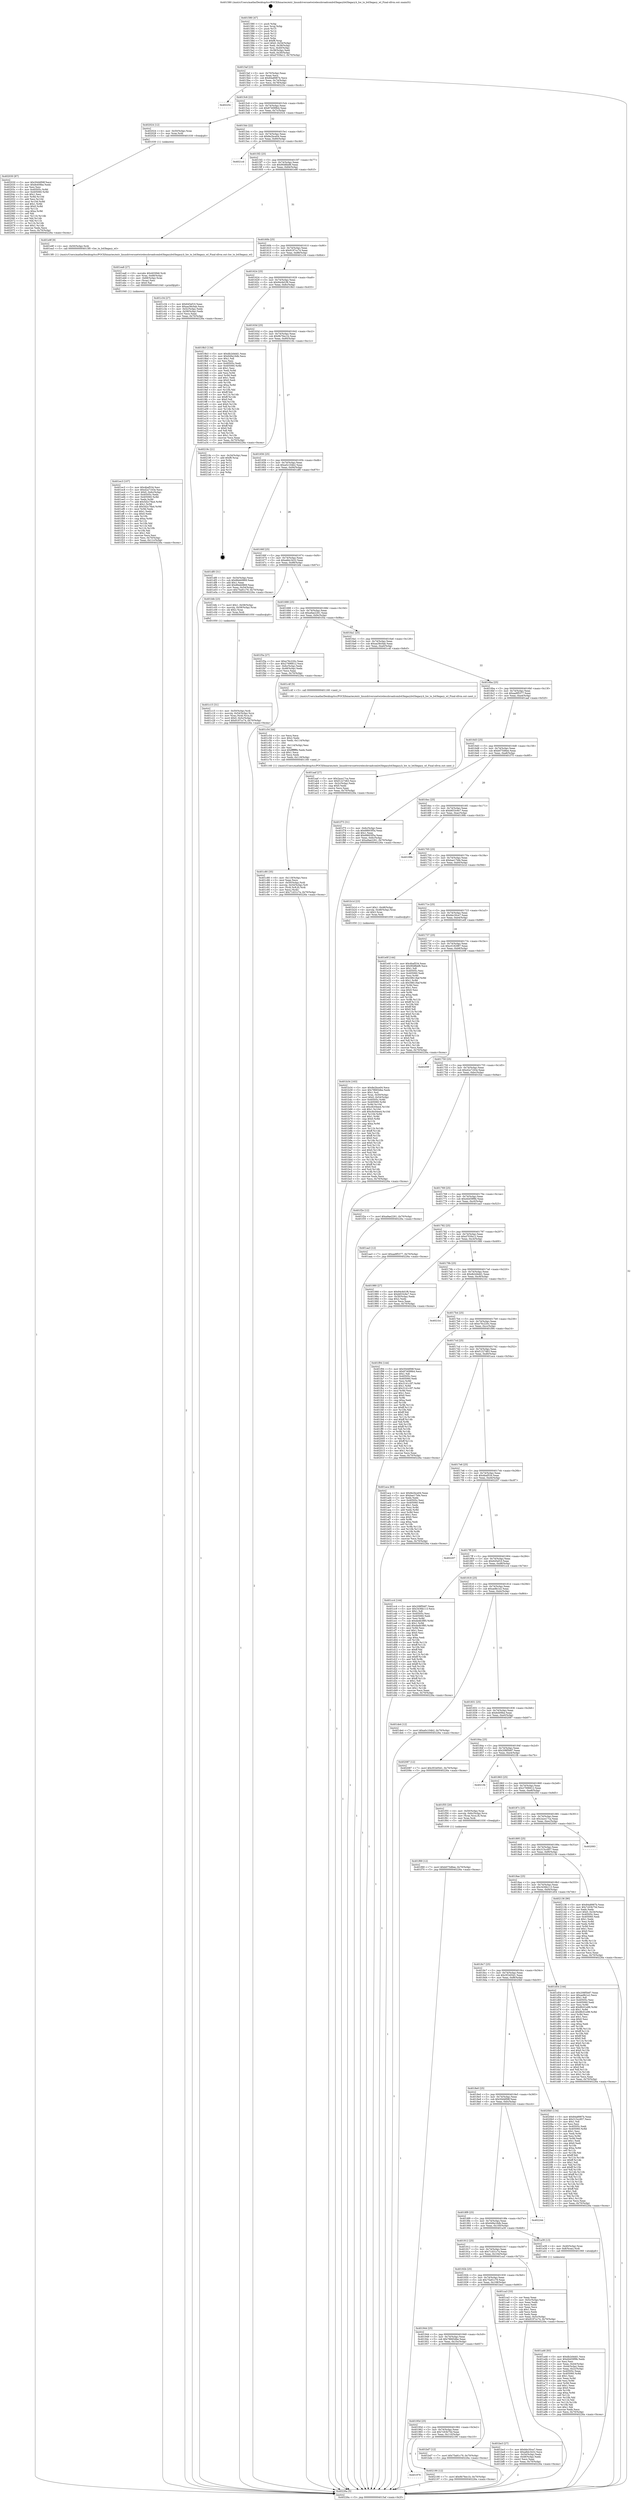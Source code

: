 digraph "0x401580" {
  label = "0x401580 (/mnt/c/Users/mathe/Desktop/tcc/POCII/binaries/extr_linuxdriversnetwirelessbroadcomb43legacyb43legacy.h_hw_to_b43legacy_wl_Final-ollvm.out::main(0))"
  labelloc = "t"
  node[shape=record]

  Entry [label="",width=0.3,height=0.3,shape=circle,fillcolor=black,style=filled]
  "0x4015af" [label="{
     0x4015af [23]\l
     | [instrs]\l
     &nbsp;&nbsp;0x4015af \<+3\>: mov -0x70(%rbp),%eax\l
     &nbsp;&nbsp;0x4015b2 \<+2\>: mov %eax,%ecx\l
     &nbsp;&nbsp;0x4015b4 \<+6\>: sub $0x84a8987b,%ecx\l
     &nbsp;&nbsp;0x4015ba \<+3\>: mov %eax,-0x74(%rbp)\l
     &nbsp;&nbsp;0x4015bd \<+3\>: mov %ecx,-0x78(%rbp)\l
     &nbsp;&nbsp;0x4015c0 \<+6\>: je 000000000040225c \<main+0xcdc\>\l
  }"]
  "0x40225c" [label="{
     0x40225c\l
  }", style=dashed]
  "0x4015c6" [label="{
     0x4015c6 [22]\l
     | [instrs]\l
     &nbsp;&nbsp;0x4015c6 \<+5\>: jmp 00000000004015cb \<main+0x4b\>\l
     &nbsp;&nbsp;0x4015cb \<+3\>: mov -0x74(%rbp),%eax\l
     &nbsp;&nbsp;0x4015ce \<+5\>: sub $0x874099b4,%eax\l
     &nbsp;&nbsp;0x4015d3 \<+3\>: mov %eax,-0x7c(%rbp)\l
     &nbsp;&nbsp;0x4015d6 \<+6\>: je 0000000000402024 \<main+0xaa4\>\l
  }"]
  Exit [label="",width=0.3,height=0.3,shape=circle,fillcolor=black,style=filled,peripheries=2]
  "0x402024" [label="{
     0x402024 [12]\l
     | [instrs]\l
     &nbsp;&nbsp;0x402024 \<+4\>: mov -0x50(%rbp),%rax\l
     &nbsp;&nbsp;0x402028 \<+3\>: mov %rax,%rdi\l
     &nbsp;&nbsp;0x40202b \<+5\>: call 0000000000401030 \<free@plt\>\l
     | [calls]\l
     &nbsp;&nbsp;0x401030 \{1\} (unknown)\l
  }"]
  "0x4015dc" [label="{
     0x4015dc [22]\l
     | [instrs]\l
     &nbsp;&nbsp;0x4015dc \<+5\>: jmp 00000000004015e1 \<main+0x61\>\l
     &nbsp;&nbsp;0x4015e1 \<+3\>: mov -0x74(%rbp),%eax\l
     &nbsp;&nbsp;0x4015e4 \<+5\>: sub $0x8e2bce04,%eax\l
     &nbsp;&nbsp;0x4015e9 \<+3\>: mov %eax,-0x80(%rbp)\l
     &nbsp;&nbsp;0x4015ec \<+6\>: je 00000000004021cd \<main+0xc4d\>\l
  }"]
  "0x401976" [label="{
     0x401976\l
  }", style=dashed]
  "0x4021cd" [label="{
     0x4021cd\l
  }", style=dashed]
  "0x4015f2" [label="{
     0x4015f2 [25]\l
     | [instrs]\l
     &nbsp;&nbsp;0x4015f2 \<+5\>: jmp 00000000004015f7 \<main+0x77\>\l
     &nbsp;&nbsp;0x4015f7 \<+3\>: mov -0x74(%rbp),%eax\l
     &nbsp;&nbsp;0x4015fa \<+5\>: sub $0x90dfbbf6,%eax\l
     &nbsp;&nbsp;0x4015ff \<+6\>: mov %eax,-0x84(%rbp)\l
     &nbsp;&nbsp;0x401605 \<+6\>: je 0000000000401e9f \<main+0x91f\>\l
  }"]
  "0x402190" [label="{
     0x402190 [12]\l
     | [instrs]\l
     &nbsp;&nbsp;0x402190 \<+7\>: movl $0x9b76ec1b,-0x70(%rbp)\l
     &nbsp;&nbsp;0x402197 \<+5\>: jmp 000000000040226a \<main+0xcea\>\l
  }"]
  "0x401e9f" [label="{
     0x401e9f [9]\l
     | [instrs]\l
     &nbsp;&nbsp;0x401e9f \<+4\>: mov -0x50(%rbp),%rdi\l
     &nbsp;&nbsp;0x401ea3 \<+5\>: call 00000000004013f0 \<hw_to_b43legacy_wl\>\l
     | [calls]\l
     &nbsp;&nbsp;0x4013f0 \{1\} (/mnt/c/Users/mathe/Desktop/tcc/POCII/binaries/extr_linuxdriversnetwirelessbroadcomb43legacyb43legacy.h_hw_to_b43legacy_wl_Final-ollvm.out::hw_to_b43legacy_wl)\l
  }"]
  "0x40160b" [label="{
     0x40160b [25]\l
     | [instrs]\l
     &nbsp;&nbsp;0x40160b \<+5\>: jmp 0000000000401610 \<main+0x90\>\l
     &nbsp;&nbsp;0x401610 \<+3\>: mov -0x74(%rbp),%eax\l
     &nbsp;&nbsp;0x401613 \<+5\>: sub $0x9197cc74,%eax\l
     &nbsp;&nbsp;0x401618 \<+6\>: mov %eax,-0x88(%rbp)\l
     &nbsp;&nbsp;0x40161e \<+6\>: je 0000000000401c34 \<main+0x6b4\>\l
  }"]
  "0x402030" [label="{
     0x402030 [87]\l
     | [instrs]\l
     &nbsp;&nbsp;0x402030 \<+5\>: mov $0x50d4f08f,%ecx\l
     &nbsp;&nbsp;0x402035 \<+5\>: mov $0xfe409be,%edx\l
     &nbsp;&nbsp;0x40203a \<+2\>: xor %esi,%esi\l
     &nbsp;&nbsp;0x40203c \<+8\>: mov 0x40505c,%r8d\l
     &nbsp;&nbsp;0x402044 \<+8\>: mov 0x405060,%r9d\l
     &nbsp;&nbsp;0x40204c \<+3\>: sub $0x1,%esi\l
     &nbsp;&nbsp;0x40204f \<+3\>: mov %r8d,%r10d\l
     &nbsp;&nbsp;0x402052 \<+3\>: add %esi,%r10d\l
     &nbsp;&nbsp;0x402055 \<+4\>: imul %r10d,%r8d\l
     &nbsp;&nbsp;0x402059 \<+4\>: and $0x1,%r8d\l
     &nbsp;&nbsp;0x40205d \<+4\>: cmp $0x0,%r8d\l
     &nbsp;&nbsp;0x402061 \<+4\>: sete %r11b\l
     &nbsp;&nbsp;0x402065 \<+4\>: cmp $0xa,%r9d\l
     &nbsp;&nbsp;0x402069 \<+3\>: setl %bl\l
     &nbsp;&nbsp;0x40206c \<+3\>: mov %r11b,%r14b\l
     &nbsp;&nbsp;0x40206f \<+3\>: and %bl,%r14b\l
     &nbsp;&nbsp;0x402072 \<+3\>: xor %bl,%r11b\l
     &nbsp;&nbsp;0x402075 \<+3\>: or %r11b,%r14b\l
     &nbsp;&nbsp;0x402078 \<+4\>: test $0x1,%r14b\l
     &nbsp;&nbsp;0x40207c \<+3\>: cmovne %edx,%ecx\l
     &nbsp;&nbsp;0x40207f \<+3\>: mov %ecx,-0x70(%rbp)\l
     &nbsp;&nbsp;0x402082 \<+5\>: jmp 000000000040226a \<main+0xcea\>\l
  }"]
  "0x401c34" [label="{
     0x401c34 [27]\l
     | [instrs]\l
     &nbsp;&nbsp;0x401c34 \<+5\>: mov $0x645ef10,%eax\l
     &nbsp;&nbsp;0x401c39 \<+5\>: mov $0xaa38c0ab,%ecx\l
     &nbsp;&nbsp;0x401c3e \<+3\>: mov -0x5c(%rbp),%edx\l
     &nbsp;&nbsp;0x401c41 \<+3\>: cmp -0x58(%rbp),%edx\l
     &nbsp;&nbsp;0x401c44 \<+3\>: cmovl %ecx,%eax\l
     &nbsp;&nbsp;0x401c47 \<+3\>: mov %eax,-0x70(%rbp)\l
     &nbsp;&nbsp;0x401c4a \<+5\>: jmp 000000000040226a \<main+0xcea\>\l
  }"]
  "0x401624" [label="{
     0x401624 [25]\l
     | [instrs]\l
     &nbsp;&nbsp;0x401624 \<+5\>: jmp 0000000000401629 \<main+0xa9\>\l
     &nbsp;&nbsp;0x401629 \<+3\>: mov -0x74(%rbp),%eax\l
     &nbsp;&nbsp;0x40162c \<+5\>: sub $0x94c6d1f6,%eax\l
     &nbsp;&nbsp;0x401631 \<+6\>: mov %eax,-0x8c(%rbp)\l
     &nbsp;&nbsp;0x401637 \<+6\>: je 00000000004019b3 \<main+0x433\>\l
  }"]
  "0x401f69" [label="{
     0x401f69 [12]\l
     | [instrs]\l
     &nbsp;&nbsp;0x401f69 \<+7\>: movl $0xb075d6ee,-0x70(%rbp)\l
     &nbsp;&nbsp;0x401f70 \<+5\>: jmp 000000000040226a \<main+0xcea\>\l
  }"]
  "0x4019b3" [label="{
     0x4019b3 [134]\l
     | [instrs]\l
     &nbsp;&nbsp;0x4019b3 \<+5\>: mov $0xdb2d4dd1,%eax\l
     &nbsp;&nbsp;0x4019b8 \<+5\>: mov $0x649a16db,%ecx\l
     &nbsp;&nbsp;0x4019bd \<+2\>: mov $0x1,%dl\l
     &nbsp;&nbsp;0x4019bf \<+2\>: xor %esi,%esi\l
     &nbsp;&nbsp;0x4019c1 \<+7\>: mov 0x40505c,%edi\l
     &nbsp;&nbsp;0x4019c8 \<+8\>: mov 0x405060,%r8d\l
     &nbsp;&nbsp;0x4019d0 \<+3\>: sub $0x1,%esi\l
     &nbsp;&nbsp;0x4019d3 \<+3\>: mov %edi,%r9d\l
     &nbsp;&nbsp;0x4019d6 \<+3\>: add %esi,%r9d\l
     &nbsp;&nbsp;0x4019d9 \<+4\>: imul %r9d,%edi\l
     &nbsp;&nbsp;0x4019dd \<+3\>: and $0x1,%edi\l
     &nbsp;&nbsp;0x4019e0 \<+3\>: cmp $0x0,%edi\l
     &nbsp;&nbsp;0x4019e3 \<+4\>: sete %r10b\l
     &nbsp;&nbsp;0x4019e7 \<+4\>: cmp $0xa,%r8d\l
     &nbsp;&nbsp;0x4019eb \<+4\>: setl %r11b\l
     &nbsp;&nbsp;0x4019ef \<+3\>: mov %r10b,%bl\l
     &nbsp;&nbsp;0x4019f2 \<+3\>: xor $0xff,%bl\l
     &nbsp;&nbsp;0x4019f5 \<+3\>: mov %r11b,%r14b\l
     &nbsp;&nbsp;0x4019f8 \<+4\>: xor $0xff,%r14b\l
     &nbsp;&nbsp;0x4019fc \<+3\>: xor $0x0,%dl\l
     &nbsp;&nbsp;0x4019ff \<+3\>: mov %bl,%r15b\l
     &nbsp;&nbsp;0x401a02 \<+4\>: and $0x0,%r15b\l
     &nbsp;&nbsp;0x401a06 \<+3\>: and %dl,%r10b\l
     &nbsp;&nbsp;0x401a09 \<+3\>: mov %r14b,%r12b\l
     &nbsp;&nbsp;0x401a0c \<+4\>: and $0x0,%r12b\l
     &nbsp;&nbsp;0x401a10 \<+3\>: and %dl,%r11b\l
     &nbsp;&nbsp;0x401a13 \<+3\>: or %r10b,%r15b\l
     &nbsp;&nbsp;0x401a16 \<+3\>: or %r11b,%r12b\l
     &nbsp;&nbsp;0x401a19 \<+3\>: xor %r12b,%r15b\l
     &nbsp;&nbsp;0x401a1c \<+3\>: or %r14b,%bl\l
     &nbsp;&nbsp;0x401a1f \<+3\>: xor $0xff,%bl\l
     &nbsp;&nbsp;0x401a22 \<+3\>: or $0x0,%dl\l
     &nbsp;&nbsp;0x401a25 \<+2\>: and %dl,%bl\l
     &nbsp;&nbsp;0x401a27 \<+3\>: or %bl,%r15b\l
     &nbsp;&nbsp;0x401a2a \<+4\>: test $0x1,%r15b\l
     &nbsp;&nbsp;0x401a2e \<+3\>: cmovne %ecx,%eax\l
     &nbsp;&nbsp;0x401a31 \<+3\>: mov %eax,-0x70(%rbp)\l
     &nbsp;&nbsp;0x401a34 \<+5\>: jmp 000000000040226a \<main+0xcea\>\l
  }"]
  "0x40163d" [label="{
     0x40163d [25]\l
     | [instrs]\l
     &nbsp;&nbsp;0x40163d \<+5\>: jmp 0000000000401642 \<main+0xc2\>\l
     &nbsp;&nbsp;0x401642 \<+3\>: mov -0x74(%rbp),%eax\l
     &nbsp;&nbsp;0x401645 \<+5\>: sub $0x9b76ec1b,%eax\l
     &nbsp;&nbsp;0x40164a \<+6\>: mov %eax,-0x90(%rbp)\l
     &nbsp;&nbsp;0x401650 \<+6\>: je 000000000040219c \<main+0xc1c\>\l
  }"]
  "0x401ec3" [label="{
     0x401ec3 [107]\l
     | [instrs]\l
     &nbsp;&nbsp;0x401ec3 \<+5\>: mov $0x4baf534,%esi\l
     &nbsp;&nbsp;0x401ec8 \<+5\>: mov $0xd2a7163e,%ecx\l
     &nbsp;&nbsp;0x401ecd \<+7\>: movl $0x0,-0x6c(%rbp)\l
     &nbsp;&nbsp;0x401ed4 \<+7\>: mov 0x40505c,%edx\l
     &nbsp;&nbsp;0x401edb \<+8\>: mov 0x405060,%r8d\l
     &nbsp;&nbsp;0x401ee3 \<+3\>: mov %edx,%r9d\l
     &nbsp;&nbsp;0x401ee6 \<+7\>: add $0x5d2c78a4,%r9d\l
     &nbsp;&nbsp;0x401eed \<+4\>: sub $0x1,%r9d\l
     &nbsp;&nbsp;0x401ef1 \<+7\>: sub $0x5d2c78a4,%r9d\l
     &nbsp;&nbsp;0x401ef8 \<+4\>: imul %r9d,%edx\l
     &nbsp;&nbsp;0x401efc \<+3\>: and $0x1,%edx\l
     &nbsp;&nbsp;0x401eff \<+3\>: cmp $0x0,%edx\l
     &nbsp;&nbsp;0x401f02 \<+4\>: sete %r10b\l
     &nbsp;&nbsp;0x401f06 \<+4\>: cmp $0xa,%r8d\l
     &nbsp;&nbsp;0x401f0a \<+4\>: setl %r11b\l
     &nbsp;&nbsp;0x401f0e \<+3\>: mov %r10b,%bl\l
     &nbsp;&nbsp;0x401f11 \<+3\>: and %r11b,%bl\l
     &nbsp;&nbsp;0x401f14 \<+3\>: xor %r11b,%r10b\l
     &nbsp;&nbsp;0x401f17 \<+3\>: or %r10b,%bl\l
     &nbsp;&nbsp;0x401f1a \<+3\>: test $0x1,%bl\l
     &nbsp;&nbsp;0x401f1d \<+3\>: cmovne %ecx,%esi\l
     &nbsp;&nbsp;0x401f20 \<+3\>: mov %esi,-0x70(%rbp)\l
     &nbsp;&nbsp;0x401f23 \<+6\>: mov %eax,-0x11c(%rbp)\l
     &nbsp;&nbsp;0x401f29 \<+5\>: jmp 000000000040226a \<main+0xcea\>\l
  }"]
  "0x40219c" [label="{
     0x40219c [21]\l
     | [instrs]\l
     &nbsp;&nbsp;0x40219c \<+3\>: mov -0x34(%rbp),%eax\l
     &nbsp;&nbsp;0x40219f \<+7\>: add $0xf8,%rsp\l
     &nbsp;&nbsp;0x4021a6 \<+1\>: pop %rbx\l
     &nbsp;&nbsp;0x4021a7 \<+2\>: pop %r12\l
     &nbsp;&nbsp;0x4021a9 \<+2\>: pop %r13\l
     &nbsp;&nbsp;0x4021ab \<+2\>: pop %r14\l
     &nbsp;&nbsp;0x4021ad \<+2\>: pop %r15\l
     &nbsp;&nbsp;0x4021af \<+1\>: pop %rbp\l
     &nbsp;&nbsp;0x4021b0 \<+1\>: ret\l
  }"]
  "0x401656" [label="{
     0x401656 [25]\l
     | [instrs]\l
     &nbsp;&nbsp;0x401656 \<+5\>: jmp 000000000040165b \<main+0xdb\>\l
     &nbsp;&nbsp;0x40165b \<+3\>: mov -0x74(%rbp),%eax\l
     &nbsp;&nbsp;0x40165e \<+5\>: sub $0xa0c104b2,%eax\l
     &nbsp;&nbsp;0x401663 \<+6\>: mov %eax,-0x94(%rbp)\l
     &nbsp;&nbsp;0x401669 \<+6\>: je 0000000000401df0 \<main+0x870\>\l
  }"]
  "0x401ea8" [label="{
     0x401ea8 [27]\l
     | [instrs]\l
     &nbsp;&nbsp;0x401ea8 \<+10\>: movabs $0x4030b6,%rdi\l
     &nbsp;&nbsp;0x401eb2 \<+4\>: mov %rax,-0x68(%rbp)\l
     &nbsp;&nbsp;0x401eb6 \<+4\>: mov -0x68(%rbp),%rax\l
     &nbsp;&nbsp;0x401eba \<+2\>: mov (%rax),%esi\l
     &nbsp;&nbsp;0x401ebc \<+2\>: mov $0x0,%al\l
     &nbsp;&nbsp;0x401ebe \<+5\>: call 0000000000401040 \<printf@plt\>\l
     | [calls]\l
     &nbsp;&nbsp;0x401040 \{1\} (unknown)\l
  }"]
  "0x401df0" [label="{
     0x401df0 [31]\l
     | [instrs]\l
     &nbsp;&nbsp;0x401df0 \<+3\>: mov -0x54(%rbp),%eax\l
     &nbsp;&nbsp;0x401df3 \<+5\>: sub $0x86eb0869,%eax\l
     &nbsp;&nbsp;0x401df8 \<+3\>: add $0x1,%eax\l
     &nbsp;&nbsp;0x401dfb \<+5\>: add $0x86eb0869,%eax\l
     &nbsp;&nbsp;0x401e00 \<+3\>: mov %eax,-0x54(%rbp)\l
     &nbsp;&nbsp;0x401e03 \<+7\>: movl $0x75a91c79,-0x70(%rbp)\l
     &nbsp;&nbsp;0x401e0a \<+5\>: jmp 000000000040226a \<main+0xcea\>\l
  }"]
  "0x40166f" [label="{
     0x40166f [25]\l
     | [instrs]\l
     &nbsp;&nbsp;0x40166f \<+5\>: jmp 0000000000401674 \<main+0xf4\>\l
     &nbsp;&nbsp;0x401674 \<+3\>: mov -0x74(%rbp),%eax\l
     &nbsp;&nbsp;0x401677 \<+5\>: sub $0xa8dc3432,%eax\l
     &nbsp;&nbsp;0x40167c \<+6\>: mov %eax,-0x98(%rbp)\l
     &nbsp;&nbsp;0x401682 \<+6\>: je 0000000000401bfe \<main+0x67e\>\l
  }"]
  "0x401c80" [label="{
     0x401c80 [35]\l
     | [instrs]\l
     &nbsp;&nbsp;0x401c80 \<+6\>: mov -0x118(%rbp),%ecx\l
     &nbsp;&nbsp;0x401c86 \<+3\>: imul %eax,%ecx\l
     &nbsp;&nbsp;0x401c89 \<+4\>: mov -0x50(%rbp),%rdi\l
     &nbsp;&nbsp;0x401c8d \<+4\>: movslq -0x54(%rbp),%r8\l
     &nbsp;&nbsp;0x401c91 \<+4\>: mov (%rdi,%r8,8),%rdi\l
     &nbsp;&nbsp;0x401c95 \<+2\>: mov %ecx,(%rdi)\l
     &nbsp;&nbsp;0x401c97 \<+7\>: movl $0x71d31c7a,-0x70(%rbp)\l
     &nbsp;&nbsp;0x401c9e \<+5\>: jmp 000000000040226a \<main+0xcea\>\l
  }"]
  "0x401bfe" [label="{
     0x401bfe [23]\l
     | [instrs]\l
     &nbsp;&nbsp;0x401bfe \<+7\>: movl $0x1,-0x58(%rbp)\l
     &nbsp;&nbsp;0x401c05 \<+4\>: movslq -0x58(%rbp),%rax\l
     &nbsp;&nbsp;0x401c09 \<+4\>: shl $0x2,%rax\l
     &nbsp;&nbsp;0x401c0d \<+3\>: mov %rax,%rdi\l
     &nbsp;&nbsp;0x401c10 \<+5\>: call 0000000000401050 \<malloc@plt\>\l
     | [calls]\l
     &nbsp;&nbsp;0x401050 \{1\} (unknown)\l
  }"]
  "0x401688" [label="{
     0x401688 [25]\l
     | [instrs]\l
     &nbsp;&nbsp;0x401688 \<+5\>: jmp 000000000040168d \<main+0x10d\>\l
     &nbsp;&nbsp;0x40168d \<+3\>: mov -0x74(%rbp),%eax\l
     &nbsp;&nbsp;0x401690 \<+5\>: sub $0xa9ae2261,%eax\l
     &nbsp;&nbsp;0x401695 \<+6\>: mov %eax,-0x9c(%rbp)\l
     &nbsp;&nbsp;0x40169b \<+6\>: je 0000000000401f3a \<main+0x9ba\>\l
  }"]
  "0x401c54" [label="{
     0x401c54 [44]\l
     | [instrs]\l
     &nbsp;&nbsp;0x401c54 \<+2\>: xor %ecx,%ecx\l
     &nbsp;&nbsp;0x401c56 \<+5\>: mov $0x2,%edx\l
     &nbsp;&nbsp;0x401c5b \<+6\>: mov %edx,-0x114(%rbp)\l
     &nbsp;&nbsp;0x401c61 \<+1\>: cltd\l
     &nbsp;&nbsp;0x401c62 \<+6\>: mov -0x114(%rbp),%esi\l
     &nbsp;&nbsp;0x401c68 \<+2\>: idiv %esi\l
     &nbsp;&nbsp;0x401c6a \<+6\>: imul $0xfffffffe,%edx,%edx\l
     &nbsp;&nbsp;0x401c70 \<+3\>: sub $0x1,%ecx\l
     &nbsp;&nbsp;0x401c73 \<+2\>: sub %ecx,%edx\l
     &nbsp;&nbsp;0x401c75 \<+6\>: mov %edx,-0x118(%rbp)\l
     &nbsp;&nbsp;0x401c7b \<+5\>: call 0000000000401160 \<next_i\>\l
     | [calls]\l
     &nbsp;&nbsp;0x401160 \{1\} (/mnt/c/Users/mathe/Desktop/tcc/POCII/binaries/extr_linuxdriversnetwirelessbroadcomb43legacyb43legacy.h_hw_to_b43legacy_wl_Final-ollvm.out::next_i)\l
  }"]
  "0x401f3a" [label="{
     0x401f3a [27]\l
     | [instrs]\l
     &nbsp;&nbsp;0x401f3a \<+5\>: mov $0xe76c220c,%eax\l
     &nbsp;&nbsp;0x401f3f \<+5\>: mov $0x27696612,%ecx\l
     &nbsp;&nbsp;0x401f44 \<+3\>: mov -0x6c(%rbp),%edx\l
     &nbsp;&nbsp;0x401f47 \<+3\>: cmp -0x48(%rbp),%edx\l
     &nbsp;&nbsp;0x401f4a \<+3\>: cmovl %ecx,%eax\l
     &nbsp;&nbsp;0x401f4d \<+3\>: mov %eax,-0x70(%rbp)\l
     &nbsp;&nbsp;0x401f50 \<+5\>: jmp 000000000040226a \<main+0xcea\>\l
  }"]
  "0x4016a1" [label="{
     0x4016a1 [25]\l
     | [instrs]\l
     &nbsp;&nbsp;0x4016a1 \<+5\>: jmp 00000000004016a6 \<main+0x126\>\l
     &nbsp;&nbsp;0x4016a6 \<+3\>: mov -0x74(%rbp),%eax\l
     &nbsp;&nbsp;0x4016a9 \<+5\>: sub $0xaa38c0ab,%eax\l
     &nbsp;&nbsp;0x4016ae \<+6\>: mov %eax,-0xa0(%rbp)\l
     &nbsp;&nbsp;0x4016b4 \<+6\>: je 0000000000401c4f \<main+0x6cf\>\l
  }"]
  "0x401c15" [label="{
     0x401c15 [31]\l
     | [instrs]\l
     &nbsp;&nbsp;0x401c15 \<+4\>: mov -0x50(%rbp),%rdi\l
     &nbsp;&nbsp;0x401c19 \<+4\>: movslq -0x54(%rbp),%rcx\l
     &nbsp;&nbsp;0x401c1d \<+4\>: mov %rax,(%rdi,%rcx,8)\l
     &nbsp;&nbsp;0x401c21 \<+7\>: movl $0x0,-0x5c(%rbp)\l
     &nbsp;&nbsp;0x401c28 \<+7\>: movl $0x9197cc74,-0x70(%rbp)\l
     &nbsp;&nbsp;0x401c2f \<+5\>: jmp 000000000040226a \<main+0xcea\>\l
  }"]
  "0x401c4f" [label="{
     0x401c4f [5]\l
     | [instrs]\l
     &nbsp;&nbsp;0x401c4f \<+5\>: call 0000000000401160 \<next_i\>\l
     | [calls]\l
     &nbsp;&nbsp;0x401160 \{1\} (/mnt/c/Users/mathe/Desktop/tcc/POCII/binaries/extr_linuxdriversnetwirelessbroadcomb43legacyb43legacy.h_hw_to_b43legacy_wl_Final-ollvm.out::next_i)\l
  }"]
  "0x4016ba" [label="{
     0x4016ba [25]\l
     | [instrs]\l
     &nbsp;&nbsp;0x4016ba \<+5\>: jmp 00000000004016bf \<main+0x13f\>\l
     &nbsp;&nbsp;0x4016bf \<+3\>: mov -0x74(%rbp),%eax\l
     &nbsp;&nbsp;0x4016c2 \<+5\>: sub $0xaa9f5377,%eax\l
     &nbsp;&nbsp;0x4016c7 \<+6\>: mov %eax,-0xa4(%rbp)\l
     &nbsp;&nbsp;0x4016cd \<+6\>: je 0000000000401aaf \<main+0x52f\>\l
  }"]
  "0x40195d" [label="{
     0x40195d [25]\l
     | [instrs]\l
     &nbsp;&nbsp;0x40195d \<+5\>: jmp 0000000000401962 \<main+0x3e2\>\l
     &nbsp;&nbsp;0x401962 \<+3\>: mov -0x74(%rbp),%eax\l
     &nbsp;&nbsp;0x401965 \<+5\>: sub $0x7c63b75d,%eax\l
     &nbsp;&nbsp;0x40196a \<+6\>: mov %eax,-0x110(%rbp)\l
     &nbsp;&nbsp;0x401970 \<+6\>: je 0000000000402190 \<main+0xc10\>\l
  }"]
  "0x401aaf" [label="{
     0x401aaf [27]\l
     | [instrs]\l
     &nbsp;&nbsp;0x401aaf \<+5\>: mov $0x2ace17ca,%eax\l
     &nbsp;&nbsp;0x401ab4 \<+5\>: mov $0xf1227d63,%ecx\l
     &nbsp;&nbsp;0x401ab9 \<+3\>: mov -0x2c(%rbp),%edx\l
     &nbsp;&nbsp;0x401abc \<+3\>: cmp $0x0,%edx\l
     &nbsp;&nbsp;0x401abf \<+3\>: cmove %ecx,%eax\l
     &nbsp;&nbsp;0x401ac2 \<+3\>: mov %eax,-0x70(%rbp)\l
     &nbsp;&nbsp;0x401ac5 \<+5\>: jmp 000000000040226a \<main+0xcea\>\l
  }"]
  "0x4016d3" [label="{
     0x4016d3 [25]\l
     | [instrs]\l
     &nbsp;&nbsp;0x4016d3 \<+5\>: jmp 00000000004016d8 \<main+0x158\>\l
     &nbsp;&nbsp;0x4016d8 \<+3\>: mov -0x74(%rbp),%eax\l
     &nbsp;&nbsp;0x4016db \<+5\>: sub $0xb075d6ee,%eax\l
     &nbsp;&nbsp;0x4016e0 \<+6\>: mov %eax,-0xa8(%rbp)\l
     &nbsp;&nbsp;0x4016e6 \<+6\>: je 0000000000401f75 \<main+0x9f5\>\l
  }"]
  "0x401bd7" [label="{
     0x401bd7 [12]\l
     | [instrs]\l
     &nbsp;&nbsp;0x401bd7 \<+7\>: movl $0x75a91c79,-0x70(%rbp)\l
     &nbsp;&nbsp;0x401bde \<+5\>: jmp 000000000040226a \<main+0xcea\>\l
  }"]
  "0x401f75" [label="{
     0x401f75 [31]\l
     | [instrs]\l
     &nbsp;&nbsp;0x401f75 \<+3\>: mov -0x6c(%rbp),%eax\l
     &nbsp;&nbsp;0x401f78 \<+5\>: sub $0x68603f5a,%eax\l
     &nbsp;&nbsp;0x401f7d \<+3\>: add $0x1,%eax\l
     &nbsp;&nbsp;0x401f80 \<+5\>: add $0x68603f5a,%eax\l
     &nbsp;&nbsp;0x401f85 \<+3\>: mov %eax,-0x6c(%rbp)\l
     &nbsp;&nbsp;0x401f88 \<+7\>: movl $0xa9ae2261,-0x70(%rbp)\l
     &nbsp;&nbsp;0x401f8f \<+5\>: jmp 000000000040226a \<main+0xcea\>\l
  }"]
  "0x4016ec" [label="{
     0x4016ec [25]\l
     | [instrs]\l
     &nbsp;&nbsp;0x4016ec \<+5\>: jmp 00000000004016f1 \<main+0x171\>\l
     &nbsp;&nbsp;0x4016f1 \<+3\>: mov -0x74(%rbp),%eax\l
     &nbsp;&nbsp;0x4016f4 \<+5\>: sub $0xb833c6e7,%eax\l
     &nbsp;&nbsp;0x4016f9 \<+6\>: mov %eax,-0xac(%rbp)\l
     &nbsp;&nbsp;0x4016ff \<+6\>: je 000000000040199b \<main+0x41b\>\l
  }"]
  "0x401944" [label="{
     0x401944 [25]\l
     | [instrs]\l
     &nbsp;&nbsp;0x401944 \<+5\>: jmp 0000000000401949 \<main+0x3c9\>\l
     &nbsp;&nbsp;0x401949 \<+3\>: mov -0x74(%rbp),%eax\l
     &nbsp;&nbsp;0x40194c \<+5\>: sub $0x78665dbe,%eax\l
     &nbsp;&nbsp;0x401951 \<+6\>: mov %eax,-0x10c(%rbp)\l
     &nbsp;&nbsp;0x401957 \<+6\>: je 0000000000401bd7 \<main+0x657\>\l
  }"]
  "0x40199b" [label="{
     0x40199b\l
  }", style=dashed]
  "0x401705" [label="{
     0x401705 [25]\l
     | [instrs]\l
     &nbsp;&nbsp;0x401705 \<+5\>: jmp 000000000040170a \<main+0x18a\>\l
     &nbsp;&nbsp;0x40170a \<+3\>: mov -0x74(%rbp),%eax\l
     &nbsp;&nbsp;0x40170d \<+5\>: sub $0xbae17bfe,%eax\l
     &nbsp;&nbsp;0x401712 \<+6\>: mov %eax,-0xb0(%rbp)\l
     &nbsp;&nbsp;0x401718 \<+6\>: je 0000000000401b1d \<main+0x59d\>\l
  }"]
  "0x401be3" [label="{
     0x401be3 [27]\l
     | [instrs]\l
     &nbsp;&nbsp;0x401be3 \<+5\>: mov $0xbbc30ce7,%eax\l
     &nbsp;&nbsp;0x401be8 \<+5\>: mov $0xa8dc3432,%ecx\l
     &nbsp;&nbsp;0x401bed \<+3\>: mov -0x54(%rbp),%edx\l
     &nbsp;&nbsp;0x401bf0 \<+3\>: cmp -0x48(%rbp),%edx\l
     &nbsp;&nbsp;0x401bf3 \<+3\>: cmovl %ecx,%eax\l
     &nbsp;&nbsp;0x401bf6 \<+3\>: mov %eax,-0x70(%rbp)\l
     &nbsp;&nbsp;0x401bf9 \<+5\>: jmp 000000000040226a \<main+0xcea\>\l
  }"]
  "0x401b1d" [label="{
     0x401b1d [23]\l
     | [instrs]\l
     &nbsp;&nbsp;0x401b1d \<+7\>: movl $0x1,-0x48(%rbp)\l
     &nbsp;&nbsp;0x401b24 \<+4\>: movslq -0x48(%rbp),%rax\l
     &nbsp;&nbsp;0x401b28 \<+4\>: shl $0x3,%rax\l
     &nbsp;&nbsp;0x401b2c \<+3\>: mov %rax,%rdi\l
     &nbsp;&nbsp;0x401b2f \<+5\>: call 0000000000401050 \<malloc@plt\>\l
     | [calls]\l
     &nbsp;&nbsp;0x401050 \{1\} (unknown)\l
  }"]
  "0x40171e" [label="{
     0x40171e [25]\l
     | [instrs]\l
     &nbsp;&nbsp;0x40171e \<+5\>: jmp 0000000000401723 \<main+0x1a3\>\l
     &nbsp;&nbsp;0x401723 \<+3\>: mov -0x74(%rbp),%eax\l
     &nbsp;&nbsp;0x401726 \<+5\>: sub $0xbbc30ce7,%eax\l
     &nbsp;&nbsp;0x40172b \<+6\>: mov %eax,-0xb4(%rbp)\l
     &nbsp;&nbsp;0x401731 \<+6\>: je 0000000000401e0f \<main+0x88f\>\l
  }"]
  "0x40192b" [label="{
     0x40192b [25]\l
     | [instrs]\l
     &nbsp;&nbsp;0x40192b \<+5\>: jmp 0000000000401930 \<main+0x3b0\>\l
     &nbsp;&nbsp;0x401930 \<+3\>: mov -0x74(%rbp),%eax\l
     &nbsp;&nbsp;0x401933 \<+5\>: sub $0x75a91c79,%eax\l
     &nbsp;&nbsp;0x401938 \<+6\>: mov %eax,-0x108(%rbp)\l
     &nbsp;&nbsp;0x40193e \<+6\>: je 0000000000401be3 \<main+0x663\>\l
  }"]
  "0x401e0f" [label="{
     0x401e0f [144]\l
     | [instrs]\l
     &nbsp;&nbsp;0x401e0f \<+5\>: mov $0x4baf534,%eax\l
     &nbsp;&nbsp;0x401e14 \<+5\>: mov $0x90dfbbf6,%ecx\l
     &nbsp;&nbsp;0x401e19 \<+2\>: mov $0x1,%dl\l
     &nbsp;&nbsp;0x401e1b \<+7\>: mov 0x40505c,%esi\l
     &nbsp;&nbsp;0x401e22 \<+7\>: mov 0x405060,%edi\l
     &nbsp;&nbsp;0x401e29 \<+3\>: mov %esi,%r8d\l
     &nbsp;&nbsp;0x401e2c \<+7\>: add $0x58fc18af,%r8d\l
     &nbsp;&nbsp;0x401e33 \<+4\>: sub $0x1,%r8d\l
     &nbsp;&nbsp;0x401e37 \<+7\>: sub $0x58fc18af,%r8d\l
     &nbsp;&nbsp;0x401e3e \<+4\>: imul %r8d,%esi\l
     &nbsp;&nbsp;0x401e42 \<+3\>: and $0x1,%esi\l
     &nbsp;&nbsp;0x401e45 \<+3\>: cmp $0x0,%esi\l
     &nbsp;&nbsp;0x401e48 \<+4\>: sete %r9b\l
     &nbsp;&nbsp;0x401e4c \<+3\>: cmp $0xa,%edi\l
     &nbsp;&nbsp;0x401e4f \<+4\>: setl %r10b\l
     &nbsp;&nbsp;0x401e53 \<+3\>: mov %r9b,%r11b\l
     &nbsp;&nbsp;0x401e56 \<+4\>: xor $0xff,%r11b\l
     &nbsp;&nbsp;0x401e5a \<+3\>: mov %r10b,%bl\l
     &nbsp;&nbsp;0x401e5d \<+3\>: xor $0xff,%bl\l
     &nbsp;&nbsp;0x401e60 \<+3\>: xor $0x0,%dl\l
     &nbsp;&nbsp;0x401e63 \<+3\>: mov %r11b,%r14b\l
     &nbsp;&nbsp;0x401e66 \<+4\>: and $0x0,%r14b\l
     &nbsp;&nbsp;0x401e6a \<+3\>: and %dl,%r9b\l
     &nbsp;&nbsp;0x401e6d \<+3\>: mov %bl,%r15b\l
     &nbsp;&nbsp;0x401e70 \<+4\>: and $0x0,%r15b\l
     &nbsp;&nbsp;0x401e74 \<+3\>: and %dl,%r10b\l
     &nbsp;&nbsp;0x401e77 \<+3\>: or %r9b,%r14b\l
     &nbsp;&nbsp;0x401e7a \<+3\>: or %r10b,%r15b\l
     &nbsp;&nbsp;0x401e7d \<+3\>: xor %r15b,%r14b\l
     &nbsp;&nbsp;0x401e80 \<+3\>: or %bl,%r11b\l
     &nbsp;&nbsp;0x401e83 \<+4\>: xor $0xff,%r11b\l
     &nbsp;&nbsp;0x401e87 \<+3\>: or $0x0,%dl\l
     &nbsp;&nbsp;0x401e8a \<+3\>: and %dl,%r11b\l
     &nbsp;&nbsp;0x401e8d \<+3\>: or %r11b,%r14b\l
     &nbsp;&nbsp;0x401e90 \<+4\>: test $0x1,%r14b\l
     &nbsp;&nbsp;0x401e94 \<+3\>: cmovne %ecx,%eax\l
     &nbsp;&nbsp;0x401e97 \<+3\>: mov %eax,-0x70(%rbp)\l
     &nbsp;&nbsp;0x401e9a \<+5\>: jmp 000000000040226a \<main+0xcea\>\l
  }"]
  "0x401737" [label="{
     0x401737 [25]\l
     | [instrs]\l
     &nbsp;&nbsp;0x401737 \<+5\>: jmp 000000000040173c \<main+0x1bc\>\l
     &nbsp;&nbsp;0x40173c \<+3\>: mov -0x74(%rbp),%eax\l
     &nbsp;&nbsp;0x40173f \<+5\>: sub $0xc0182987,%eax\l
     &nbsp;&nbsp;0x401744 \<+6\>: mov %eax,-0xb8(%rbp)\l
     &nbsp;&nbsp;0x40174a \<+6\>: je 000000000040209f \<main+0xb1f\>\l
  }"]
  "0x401ca3" [label="{
     0x401ca3 [33]\l
     | [instrs]\l
     &nbsp;&nbsp;0x401ca3 \<+2\>: xor %eax,%eax\l
     &nbsp;&nbsp;0x401ca5 \<+3\>: mov -0x5c(%rbp),%ecx\l
     &nbsp;&nbsp;0x401ca8 \<+2\>: mov %eax,%edx\l
     &nbsp;&nbsp;0x401caa \<+2\>: sub %ecx,%edx\l
     &nbsp;&nbsp;0x401cac \<+2\>: mov %eax,%ecx\l
     &nbsp;&nbsp;0x401cae \<+3\>: sub $0x1,%ecx\l
     &nbsp;&nbsp;0x401cb1 \<+2\>: add %ecx,%edx\l
     &nbsp;&nbsp;0x401cb3 \<+2\>: sub %edx,%eax\l
     &nbsp;&nbsp;0x401cb5 \<+3\>: mov %eax,-0x5c(%rbp)\l
     &nbsp;&nbsp;0x401cb8 \<+7\>: movl $0x9197cc74,-0x70(%rbp)\l
     &nbsp;&nbsp;0x401cbf \<+5\>: jmp 000000000040226a \<main+0xcea\>\l
  }"]
  "0x40209f" [label="{
     0x40209f\l
  }", style=dashed]
  "0x401750" [label="{
     0x401750 [25]\l
     | [instrs]\l
     &nbsp;&nbsp;0x401750 \<+5\>: jmp 0000000000401755 \<main+0x1d5\>\l
     &nbsp;&nbsp;0x401755 \<+3\>: mov -0x74(%rbp),%eax\l
     &nbsp;&nbsp;0x401758 \<+5\>: sub $0xd2a7163e,%eax\l
     &nbsp;&nbsp;0x40175d \<+6\>: mov %eax,-0xbc(%rbp)\l
     &nbsp;&nbsp;0x401763 \<+6\>: je 0000000000401f2e \<main+0x9ae\>\l
  }"]
  "0x401b34" [label="{
     0x401b34 [163]\l
     | [instrs]\l
     &nbsp;&nbsp;0x401b34 \<+5\>: mov $0x8e2bce04,%ecx\l
     &nbsp;&nbsp;0x401b39 \<+5\>: mov $0x78665dbe,%edx\l
     &nbsp;&nbsp;0x401b3e \<+3\>: mov $0x1,%sil\l
     &nbsp;&nbsp;0x401b41 \<+4\>: mov %rax,-0x50(%rbp)\l
     &nbsp;&nbsp;0x401b45 \<+7\>: movl $0x0,-0x54(%rbp)\l
     &nbsp;&nbsp;0x401b4c \<+8\>: mov 0x40505c,%r8d\l
     &nbsp;&nbsp;0x401b54 \<+8\>: mov 0x405060,%r9d\l
     &nbsp;&nbsp;0x401b5c \<+3\>: mov %r8d,%r10d\l
     &nbsp;&nbsp;0x401b5f \<+7\>: sub $0xc6c04ee4,%r10d\l
     &nbsp;&nbsp;0x401b66 \<+4\>: sub $0x1,%r10d\l
     &nbsp;&nbsp;0x401b6a \<+7\>: add $0xc6c04ee4,%r10d\l
     &nbsp;&nbsp;0x401b71 \<+4\>: imul %r10d,%r8d\l
     &nbsp;&nbsp;0x401b75 \<+4\>: and $0x1,%r8d\l
     &nbsp;&nbsp;0x401b79 \<+4\>: cmp $0x0,%r8d\l
     &nbsp;&nbsp;0x401b7d \<+4\>: sete %r11b\l
     &nbsp;&nbsp;0x401b81 \<+4\>: cmp $0xa,%r9d\l
     &nbsp;&nbsp;0x401b85 \<+3\>: setl %bl\l
     &nbsp;&nbsp;0x401b88 \<+3\>: mov %r11b,%r14b\l
     &nbsp;&nbsp;0x401b8b \<+4\>: xor $0xff,%r14b\l
     &nbsp;&nbsp;0x401b8f \<+3\>: mov %bl,%r15b\l
     &nbsp;&nbsp;0x401b92 \<+4\>: xor $0xff,%r15b\l
     &nbsp;&nbsp;0x401b96 \<+4\>: xor $0x0,%sil\l
     &nbsp;&nbsp;0x401b9a \<+3\>: mov %r14b,%r12b\l
     &nbsp;&nbsp;0x401b9d \<+4\>: and $0x0,%r12b\l
     &nbsp;&nbsp;0x401ba1 \<+3\>: and %sil,%r11b\l
     &nbsp;&nbsp;0x401ba4 \<+3\>: mov %r15b,%r13b\l
     &nbsp;&nbsp;0x401ba7 \<+4\>: and $0x0,%r13b\l
     &nbsp;&nbsp;0x401bab \<+3\>: and %sil,%bl\l
     &nbsp;&nbsp;0x401bae \<+3\>: or %r11b,%r12b\l
     &nbsp;&nbsp;0x401bb1 \<+3\>: or %bl,%r13b\l
     &nbsp;&nbsp;0x401bb4 \<+3\>: xor %r13b,%r12b\l
     &nbsp;&nbsp;0x401bb7 \<+3\>: or %r15b,%r14b\l
     &nbsp;&nbsp;0x401bba \<+4\>: xor $0xff,%r14b\l
     &nbsp;&nbsp;0x401bbe \<+4\>: or $0x0,%sil\l
     &nbsp;&nbsp;0x401bc2 \<+3\>: and %sil,%r14b\l
     &nbsp;&nbsp;0x401bc5 \<+3\>: or %r14b,%r12b\l
     &nbsp;&nbsp;0x401bc8 \<+4\>: test $0x1,%r12b\l
     &nbsp;&nbsp;0x401bcc \<+3\>: cmovne %edx,%ecx\l
     &nbsp;&nbsp;0x401bcf \<+3\>: mov %ecx,-0x70(%rbp)\l
     &nbsp;&nbsp;0x401bd2 \<+5\>: jmp 000000000040226a \<main+0xcea\>\l
  }"]
  "0x401f2e" [label="{
     0x401f2e [12]\l
     | [instrs]\l
     &nbsp;&nbsp;0x401f2e \<+7\>: movl $0xa9ae2261,-0x70(%rbp)\l
     &nbsp;&nbsp;0x401f35 \<+5\>: jmp 000000000040226a \<main+0xcea\>\l
  }"]
  "0x401769" [label="{
     0x401769 [25]\l
     | [instrs]\l
     &nbsp;&nbsp;0x401769 \<+5\>: jmp 000000000040176e \<main+0x1ee\>\l
     &nbsp;&nbsp;0x40176e \<+3\>: mov -0x74(%rbp),%eax\l
     &nbsp;&nbsp;0x401771 \<+5\>: sub $0xd4459f9b,%eax\l
     &nbsp;&nbsp;0x401776 \<+6\>: mov %eax,-0xc0(%rbp)\l
     &nbsp;&nbsp;0x40177c \<+6\>: je 0000000000401aa3 \<main+0x523\>\l
  }"]
  "0x401a46" [label="{
     0x401a46 [93]\l
     | [instrs]\l
     &nbsp;&nbsp;0x401a46 \<+5\>: mov $0xdb2d4dd1,%ecx\l
     &nbsp;&nbsp;0x401a4b \<+5\>: mov $0xd4459f9b,%edx\l
     &nbsp;&nbsp;0x401a50 \<+2\>: xor %esi,%esi\l
     &nbsp;&nbsp;0x401a52 \<+3\>: mov %eax,-0x44(%rbp)\l
     &nbsp;&nbsp;0x401a55 \<+3\>: mov -0x44(%rbp),%eax\l
     &nbsp;&nbsp;0x401a58 \<+3\>: mov %eax,-0x2c(%rbp)\l
     &nbsp;&nbsp;0x401a5b \<+7\>: mov 0x40505c,%eax\l
     &nbsp;&nbsp;0x401a62 \<+8\>: mov 0x405060,%r8d\l
     &nbsp;&nbsp;0x401a6a \<+3\>: sub $0x1,%esi\l
     &nbsp;&nbsp;0x401a6d \<+3\>: mov %eax,%r9d\l
     &nbsp;&nbsp;0x401a70 \<+3\>: add %esi,%r9d\l
     &nbsp;&nbsp;0x401a73 \<+4\>: imul %r9d,%eax\l
     &nbsp;&nbsp;0x401a77 \<+3\>: and $0x1,%eax\l
     &nbsp;&nbsp;0x401a7a \<+3\>: cmp $0x0,%eax\l
     &nbsp;&nbsp;0x401a7d \<+4\>: sete %r10b\l
     &nbsp;&nbsp;0x401a81 \<+4\>: cmp $0xa,%r8d\l
     &nbsp;&nbsp;0x401a85 \<+4\>: setl %r11b\l
     &nbsp;&nbsp;0x401a89 \<+3\>: mov %r10b,%bl\l
     &nbsp;&nbsp;0x401a8c \<+3\>: and %r11b,%bl\l
     &nbsp;&nbsp;0x401a8f \<+3\>: xor %r11b,%r10b\l
     &nbsp;&nbsp;0x401a92 \<+3\>: or %r10b,%bl\l
     &nbsp;&nbsp;0x401a95 \<+3\>: test $0x1,%bl\l
     &nbsp;&nbsp;0x401a98 \<+3\>: cmovne %edx,%ecx\l
     &nbsp;&nbsp;0x401a9b \<+3\>: mov %ecx,-0x70(%rbp)\l
     &nbsp;&nbsp;0x401a9e \<+5\>: jmp 000000000040226a \<main+0xcea\>\l
  }"]
  "0x401aa3" [label="{
     0x401aa3 [12]\l
     | [instrs]\l
     &nbsp;&nbsp;0x401aa3 \<+7\>: movl $0xaa9f5377,-0x70(%rbp)\l
     &nbsp;&nbsp;0x401aaa \<+5\>: jmp 000000000040226a \<main+0xcea\>\l
  }"]
  "0x401782" [label="{
     0x401782 [25]\l
     | [instrs]\l
     &nbsp;&nbsp;0x401782 \<+5\>: jmp 0000000000401787 \<main+0x207\>\l
     &nbsp;&nbsp;0x401787 \<+3\>: mov -0x74(%rbp),%eax\l
     &nbsp;&nbsp;0x40178a \<+5\>: sub $0xd703fa12,%eax\l
     &nbsp;&nbsp;0x40178f \<+6\>: mov %eax,-0xc4(%rbp)\l
     &nbsp;&nbsp;0x401795 \<+6\>: je 0000000000401980 \<main+0x400\>\l
  }"]
  "0x401912" [label="{
     0x401912 [25]\l
     | [instrs]\l
     &nbsp;&nbsp;0x401912 \<+5\>: jmp 0000000000401917 \<main+0x397\>\l
     &nbsp;&nbsp;0x401917 \<+3\>: mov -0x74(%rbp),%eax\l
     &nbsp;&nbsp;0x40191a \<+5\>: sub $0x71d31c7a,%eax\l
     &nbsp;&nbsp;0x40191f \<+6\>: mov %eax,-0x104(%rbp)\l
     &nbsp;&nbsp;0x401925 \<+6\>: je 0000000000401ca3 \<main+0x723\>\l
  }"]
  "0x401980" [label="{
     0x401980 [27]\l
     | [instrs]\l
     &nbsp;&nbsp;0x401980 \<+5\>: mov $0x94c6d1f6,%eax\l
     &nbsp;&nbsp;0x401985 \<+5\>: mov $0xb833c6e7,%ecx\l
     &nbsp;&nbsp;0x40198a \<+3\>: mov -0x30(%rbp),%edx\l
     &nbsp;&nbsp;0x40198d \<+3\>: cmp $0x2,%edx\l
     &nbsp;&nbsp;0x401990 \<+3\>: cmovne %ecx,%eax\l
     &nbsp;&nbsp;0x401993 \<+3\>: mov %eax,-0x70(%rbp)\l
     &nbsp;&nbsp;0x401996 \<+5\>: jmp 000000000040226a \<main+0xcea\>\l
  }"]
  "0x40179b" [label="{
     0x40179b [25]\l
     | [instrs]\l
     &nbsp;&nbsp;0x40179b \<+5\>: jmp 00000000004017a0 \<main+0x220\>\l
     &nbsp;&nbsp;0x4017a0 \<+3\>: mov -0x74(%rbp),%eax\l
     &nbsp;&nbsp;0x4017a3 \<+5\>: sub $0xdb2d4dd1,%eax\l
     &nbsp;&nbsp;0x4017a8 \<+6\>: mov %eax,-0xc8(%rbp)\l
     &nbsp;&nbsp;0x4017ae \<+6\>: je 00000000004021b1 \<main+0xc31\>\l
  }"]
  "0x40226a" [label="{
     0x40226a [5]\l
     | [instrs]\l
     &nbsp;&nbsp;0x40226a \<+5\>: jmp 00000000004015af \<main+0x2f\>\l
  }"]
  "0x401580" [label="{
     0x401580 [47]\l
     | [instrs]\l
     &nbsp;&nbsp;0x401580 \<+1\>: push %rbp\l
     &nbsp;&nbsp;0x401581 \<+3\>: mov %rsp,%rbp\l
     &nbsp;&nbsp;0x401584 \<+2\>: push %r15\l
     &nbsp;&nbsp;0x401586 \<+2\>: push %r14\l
     &nbsp;&nbsp;0x401588 \<+2\>: push %r13\l
     &nbsp;&nbsp;0x40158a \<+2\>: push %r12\l
     &nbsp;&nbsp;0x40158c \<+1\>: push %rbx\l
     &nbsp;&nbsp;0x40158d \<+7\>: sub $0xf8,%rsp\l
     &nbsp;&nbsp;0x401594 \<+7\>: movl $0x0,-0x34(%rbp)\l
     &nbsp;&nbsp;0x40159b \<+3\>: mov %edi,-0x38(%rbp)\l
     &nbsp;&nbsp;0x40159e \<+4\>: mov %rsi,-0x40(%rbp)\l
     &nbsp;&nbsp;0x4015a2 \<+3\>: mov -0x38(%rbp),%edi\l
     &nbsp;&nbsp;0x4015a5 \<+3\>: mov %edi,-0x30(%rbp)\l
     &nbsp;&nbsp;0x4015a8 \<+7\>: movl $0xd703fa12,-0x70(%rbp)\l
  }"]
  "0x401a39" [label="{
     0x401a39 [13]\l
     | [instrs]\l
     &nbsp;&nbsp;0x401a39 \<+4\>: mov -0x40(%rbp),%rax\l
     &nbsp;&nbsp;0x401a3d \<+4\>: mov 0x8(%rax),%rdi\l
     &nbsp;&nbsp;0x401a41 \<+5\>: call 0000000000401060 \<atoi@plt\>\l
     | [calls]\l
     &nbsp;&nbsp;0x401060 \{1\} (unknown)\l
  }"]
  "0x4021b1" [label="{
     0x4021b1\l
  }", style=dashed]
  "0x4017b4" [label="{
     0x4017b4 [25]\l
     | [instrs]\l
     &nbsp;&nbsp;0x4017b4 \<+5\>: jmp 00000000004017b9 \<main+0x239\>\l
     &nbsp;&nbsp;0x4017b9 \<+3\>: mov -0x74(%rbp),%eax\l
     &nbsp;&nbsp;0x4017bc \<+5\>: sub $0xe76c220c,%eax\l
     &nbsp;&nbsp;0x4017c1 \<+6\>: mov %eax,-0xcc(%rbp)\l
     &nbsp;&nbsp;0x4017c7 \<+6\>: je 0000000000401f94 \<main+0xa14\>\l
  }"]
  "0x4018f9" [label="{
     0x4018f9 [25]\l
     | [instrs]\l
     &nbsp;&nbsp;0x4018f9 \<+5\>: jmp 00000000004018fe \<main+0x37e\>\l
     &nbsp;&nbsp;0x4018fe \<+3\>: mov -0x74(%rbp),%eax\l
     &nbsp;&nbsp;0x401901 \<+5\>: sub $0x649a16db,%eax\l
     &nbsp;&nbsp;0x401906 \<+6\>: mov %eax,-0x100(%rbp)\l
     &nbsp;&nbsp;0x40190c \<+6\>: je 0000000000401a39 \<main+0x4b9\>\l
  }"]
  "0x401f94" [label="{
     0x401f94 [144]\l
     | [instrs]\l
     &nbsp;&nbsp;0x401f94 \<+5\>: mov $0x50d4f08f,%eax\l
     &nbsp;&nbsp;0x401f99 \<+5\>: mov $0x874099b4,%ecx\l
     &nbsp;&nbsp;0x401f9e \<+2\>: mov $0x1,%dl\l
     &nbsp;&nbsp;0x401fa0 \<+7\>: mov 0x40505c,%esi\l
     &nbsp;&nbsp;0x401fa7 \<+7\>: mov 0x405060,%edi\l
     &nbsp;&nbsp;0x401fae \<+3\>: mov %esi,%r8d\l
     &nbsp;&nbsp;0x401fb1 \<+7\>: sub $0x3141c3f7,%r8d\l
     &nbsp;&nbsp;0x401fb8 \<+4\>: sub $0x1,%r8d\l
     &nbsp;&nbsp;0x401fbc \<+7\>: add $0x3141c3f7,%r8d\l
     &nbsp;&nbsp;0x401fc3 \<+4\>: imul %r8d,%esi\l
     &nbsp;&nbsp;0x401fc7 \<+3\>: and $0x1,%esi\l
     &nbsp;&nbsp;0x401fca \<+3\>: cmp $0x0,%esi\l
     &nbsp;&nbsp;0x401fcd \<+4\>: sete %r9b\l
     &nbsp;&nbsp;0x401fd1 \<+3\>: cmp $0xa,%edi\l
     &nbsp;&nbsp;0x401fd4 \<+4\>: setl %r10b\l
     &nbsp;&nbsp;0x401fd8 \<+3\>: mov %r9b,%r11b\l
     &nbsp;&nbsp;0x401fdb \<+4\>: xor $0xff,%r11b\l
     &nbsp;&nbsp;0x401fdf \<+3\>: mov %r10b,%bl\l
     &nbsp;&nbsp;0x401fe2 \<+3\>: xor $0xff,%bl\l
     &nbsp;&nbsp;0x401fe5 \<+3\>: xor $0x1,%dl\l
     &nbsp;&nbsp;0x401fe8 \<+3\>: mov %r11b,%r14b\l
     &nbsp;&nbsp;0x401feb \<+4\>: and $0xff,%r14b\l
     &nbsp;&nbsp;0x401fef \<+3\>: and %dl,%r9b\l
     &nbsp;&nbsp;0x401ff2 \<+3\>: mov %bl,%r15b\l
     &nbsp;&nbsp;0x401ff5 \<+4\>: and $0xff,%r15b\l
     &nbsp;&nbsp;0x401ff9 \<+3\>: and %dl,%r10b\l
     &nbsp;&nbsp;0x401ffc \<+3\>: or %r9b,%r14b\l
     &nbsp;&nbsp;0x401fff \<+3\>: or %r10b,%r15b\l
     &nbsp;&nbsp;0x402002 \<+3\>: xor %r15b,%r14b\l
     &nbsp;&nbsp;0x402005 \<+3\>: or %bl,%r11b\l
     &nbsp;&nbsp;0x402008 \<+4\>: xor $0xff,%r11b\l
     &nbsp;&nbsp;0x40200c \<+3\>: or $0x1,%dl\l
     &nbsp;&nbsp;0x40200f \<+3\>: and %dl,%r11b\l
     &nbsp;&nbsp;0x402012 \<+3\>: or %r11b,%r14b\l
     &nbsp;&nbsp;0x402015 \<+4\>: test $0x1,%r14b\l
     &nbsp;&nbsp;0x402019 \<+3\>: cmovne %ecx,%eax\l
     &nbsp;&nbsp;0x40201c \<+3\>: mov %eax,-0x70(%rbp)\l
     &nbsp;&nbsp;0x40201f \<+5\>: jmp 000000000040226a \<main+0xcea\>\l
  }"]
  "0x4017cd" [label="{
     0x4017cd [25]\l
     | [instrs]\l
     &nbsp;&nbsp;0x4017cd \<+5\>: jmp 00000000004017d2 \<main+0x252\>\l
     &nbsp;&nbsp;0x4017d2 \<+3\>: mov -0x74(%rbp),%eax\l
     &nbsp;&nbsp;0x4017d5 \<+5\>: sub $0xf1227d63,%eax\l
     &nbsp;&nbsp;0x4017da \<+6\>: mov %eax,-0xd0(%rbp)\l
     &nbsp;&nbsp;0x4017e0 \<+6\>: je 0000000000401aca \<main+0x54a\>\l
  }"]
  "0x402244" [label="{
     0x402244\l
  }", style=dashed]
  "0x401aca" [label="{
     0x401aca [83]\l
     | [instrs]\l
     &nbsp;&nbsp;0x401aca \<+5\>: mov $0x8e2bce04,%eax\l
     &nbsp;&nbsp;0x401acf \<+5\>: mov $0xbae17bfe,%ecx\l
     &nbsp;&nbsp;0x401ad4 \<+2\>: xor %edx,%edx\l
     &nbsp;&nbsp;0x401ad6 \<+7\>: mov 0x40505c,%esi\l
     &nbsp;&nbsp;0x401add \<+7\>: mov 0x405060,%edi\l
     &nbsp;&nbsp;0x401ae4 \<+3\>: sub $0x1,%edx\l
     &nbsp;&nbsp;0x401ae7 \<+3\>: mov %esi,%r8d\l
     &nbsp;&nbsp;0x401aea \<+3\>: add %edx,%r8d\l
     &nbsp;&nbsp;0x401aed \<+4\>: imul %r8d,%esi\l
     &nbsp;&nbsp;0x401af1 \<+3\>: and $0x1,%esi\l
     &nbsp;&nbsp;0x401af4 \<+3\>: cmp $0x0,%esi\l
     &nbsp;&nbsp;0x401af7 \<+4\>: sete %r9b\l
     &nbsp;&nbsp;0x401afb \<+3\>: cmp $0xa,%edi\l
     &nbsp;&nbsp;0x401afe \<+4\>: setl %r10b\l
     &nbsp;&nbsp;0x401b02 \<+3\>: mov %r9b,%r11b\l
     &nbsp;&nbsp;0x401b05 \<+3\>: and %r10b,%r11b\l
     &nbsp;&nbsp;0x401b08 \<+3\>: xor %r10b,%r9b\l
     &nbsp;&nbsp;0x401b0b \<+3\>: or %r9b,%r11b\l
     &nbsp;&nbsp;0x401b0e \<+4\>: test $0x1,%r11b\l
     &nbsp;&nbsp;0x401b12 \<+3\>: cmovne %ecx,%eax\l
     &nbsp;&nbsp;0x401b15 \<+3\>: mov %eax,-0x70(%rbp)\l
     &nbsp;&nbsp;0x401b18 \<+5\>: jmp 000000000040226a \<main+0xcea\>\l
  }"]
  "0x4017e6" [label="{
     0x4017e6 [25]\l
     | [instrs]\l
     &nbsp;&nbsp;0x4017e6 \<+5\>: jmp 00000000004017eb \<main+0x26b\>\l
     &nbsp;&nbsp;0x4017eb \<+3\>: mov -0x74(%rbp),%eax\l
     &nbsp;&nbsp;0x4017ee \<+5\>: sub $0x4baf534,%eax\l
     &nbsp;&nbsp;0x4017f3 \<+6\>: mov %eax,-0xd4(%rbp)\l
     &nbsp;&nbsp;0x4017f9 \<+6\>: je 0000000000402207 \<main+0xc87\>\l
  }"]
  "0x4018e0" [label="{
     0x4018e0 [25]\l
     | [instrs]\l
     &nbsp;&nbsp;0x4018e0 \<+5\>: jmp 00000000004018e5 \<main+0x365\>\l
     &nbsp;&nbsp;0x4018e5 \<+3\>: mov -0x74(%rbp),%eax\l
     &nbsp;&nbsp;0x4018e8 \<+5\>: sub $0x50d4f08f,%eax\l
     &nbsp;&nbsp;0x4018ed \<+6\>: mov %eax,-0xfc(%rbp)\l
     &nbsp;&nbsp;0x4018f3 \<+6\>: je 0000000000402244 \<main+0xcc4\>\l
  }"]
  "0x402207" [label="{
     0x402207\l
  }", style=dashed]
  "0x4017ff" [label="{
     0x4017ff [25]\l
     | [instrs]\l
     &nbsp;&nbsp;0x4017ff \<+5\>: jmp 0000000000401804 \<main+0x284\>\l
     &nbsp;&nbsp;0x401804 \<+3\>: mov -0x74(%rbp),%eax\l
     &nbsp;&nbsp;0x401807 \<+5\>: sub $0x645ef10,%eax\l
     &nbsp;&nbsp;0x40180c \<+6\>: mov %eax,-0xd8(%rbp)\l
     &nbsp;&nbsp;0x401812 \<+6\>: je 0000000000401cc4 \<main+0x744\>\l
  }"]
  "0x4020b0" [label="{
     0x4020b0 [134]\l
     | [instrs]\l
     &nbsp;&nbsp;0x4020b0 \<+5\>: mov $0x84a8987b,%eax\l
     &nbsp;&nbsp;0x4020b5 \<+5\>: mov $0x315cc957,%ecx\l
     &nbsp;&nbsp;0x4020ba \<+2\>: mov $0x1,%dl\l
     &nbsp;&nbsp;0x4020bc \<+2\>: xor %esi,%esi\l
     &nbsp;&nbsp;0x4020be \<+7\>: mov 0x40505c,%edi\l
     &nbsp;&nbsp;0x4020c5 \<+8\>: mov 0x405060,%r8d\l
     &nbsp;&nbsp;0x4020cd \<+3\>: sub $0x1,%esi\l
     &nbsp;&nbsp;0x4020d0 \<+3\>: mov %edi,%r9d\l
     &nbsp;&nbsp;0x4020d3 \<+3\>: add %esi,%r9d\l
     &nbsp;&nbsp;0x4020d6 \<+4\>: imul %r9d,%edi\l
     &nbsp;&nbsp;0x4020da \<+3\>: and $0x1,%edi\l
     &nbsp;&nbsp;0x4020dd \<+3\>: cmp $0x0,%edi\l
     &nbsp;&nbsp;0x4020e0 \<+4\>: sete %r10b\l
     &nbsp;&nbsp;0x4020e4 \<+4\>: cmp $0xa,%r8d\l
     &nbsp;&nbsp;0x4020e8 \<+4\>: setl %r11b\l
     &nbsp;&nbsp;0x4020ec \<+3\>: mov %r10b,%bl\l
     &nbsp;&nbsp;0x4020ef \<+3\>: xor $0xff,%bl\l
     &nbsp;&nbsp;0x4020f2 \<+3\>: mov %r11b,%r14b\l
     &nbsp;&nbsp;0x4020f5 \<+4\>: xor $0xff,%r14b\l
     &nbsp;&nbsp;0x4020f9 \<+3\>: xor $0x1,%dl\l
     &nbsp;&nbsp;0x4020fc \<+3\>: mov %bl,%r15b\l
     &nbsp;&nbsp;0x4020ff \<+4\>: and $0xff,%r15b\l
     &nbsp;&nbsp;0x402103 \<+3\>: and %dl,%r10b\l
     &nbsp;&nbsp;0x402106 \<+3\>: mov %r14b,%r12b\l
     &nbsp;&nbsp;0x402109 \<+4\>: and $0xff,%r12b\l
     &nbsp;&nbsp;0x40210d \<+3\>: and %dl,%r11b\l
     &nbsp;&nbsp;0x402110 \<+3\>: or %r10b,%r15b\l
     &nbsp;&nbsp;0x402113 \<+3\>: or %r11b,%r12b\l
     &nbsp;&nbsp;0x402116 \<+3\>: xor %r12b,%r15b\l
     &nbsp;&nbsp;0x402119 \<+3\>: or %r14b,%bl\l
     &nbsp;&nbsp;0x40211c \<+3\>: xor $0xff,%bl\l
     &nbsp;&nbsp;0x40211f \<+3\>: or $0x1,%dl\l
     &nbsp;&nbsp;0x402122 \<+2\>: and %dl,%bl\l
     &nbsp;&nbsp;0x402124 \<+3\>: or %bl,%r15b\l
     &nbsp;&nbsp;0x402127 \<+4\>: test $0x1,%r15b\l
     &nbsp;&nbsp;0x40212b \<+3\>: cmovne %ecx,%eax\l
     &nbsp;&nbsp;0x40212e \<+3\>: mov %eax,-0x70(%rbp)\l
     &nbsp;&nbsp;0x402131 \<+5\>: jmp 000000000040226a \<main+0xcea\>\l
  }"]
  "0x401cc4" [label="{
     0x401cc4 [144]\l
     | [instrs]\l
     &nbsp;&nbsp;0x401cc4 \<+5\>: mov $0x208f5b87,%eax\l
     &nbsp;&nbsp;0x401cc9 \<+5\>: mov $0x3436b113,%ecx\l
     &nbsp;&nbsp;0x401cce \<+2\>: mov $0x1,%dl\l
     &nbsp;&nbsp;0x401cd0 \<+7\>: mov 0x40505c,%esi\l
     &nbsp;&nbsp;0x401cd7 \<+7\>: mov 0x405060,%edi\l
     &nbsp;&nbsp;0x401cde \<+3\>: mov %esi,%r8d\l
     &nbsp;&nbsp;0x401ce1 \<+7\>: sub $0xdedb3f85,%r8d\l
     &nbsp;&nbsp;0x401ce8 \<+4\>: sub $0x1,%r8d\l
     &nbsp;&nbsp;0x401cec \<+7\>: add $0xdedb3f85,%r8d\l
     &nbsp;&nbsp;0x401cf3 \<+4\>: imul %r8d,%esi\l
     &nbsp;&nbsp;0x401cf7 \<+3\>: and $0x1,%esi\l
     &nbsp;&nbsp;0x401cfa \<+3\>: cmp $0x0,%esi\l
     &nbsp;&nbsp;0x401cfd \<+4\>: sete %r9b\l
     &nbsp;&nbsp;0x401d01 \<+3\>: cmp $0xa,%edi\l
     &nbsp;&nbsp;0x401d04 \<+4\>: setl %r10b\l
     &nbsp;&nbsp;0x401d08 \<+3\>: mov %r9b,%r11b\l
     &nbsp;&nbsp;0x401d0b \<+4\>: xor $0xff,%r11b\l
     &nbsp;&nbsp;0x401d0f \<+3\>: mov %r10b,%bl\l
     &nbsp;&nbsp;0x401d12 \<+3\>: xor $0xff,%bl\l
     &nbsp;&nbsp;0x401d15 \<+3\>: xor $0x1,%dl\l
     &nbsp;&nbsp;0x401d18 \<+3\>: mov %r11b,%r14b\l
     &nbsp;&nbsp;0x401d1b \<+4\>: and $0xff,%r14b\l
     &nbsp;&nbsp;0x401d1f \<+3\>: and %dl,%r9b\l
     &nbsp;&nbsp;0x401d22 \<+3\>: mov %bl,%r15b\l
     &nbsp;&nbsp;0x401d25 \<+4\>: and $0xff,%r15b\l
     &nbsp;&nbsp;0x401d29 \<+3\>: and %dl,%r10b\l
     &nbsp;&nbsp;0x401d2c \<+3\>: or %r9b,%r14b\l
     &nbsp;&nbsp;0x401d2f \<+3\>: or %r10b,%r15b\l
     &nbsp;&nbsp;0x401d32 \<+3\>: xor %r15b,%r14b\l
     &nbsp;&nbsp;0x401d35 \<+3\>: or %bl,%r11b\l
     &nbsp;&nbsp;0x401d38 \<+4\>: xor $0xff,%r11b\l
     &nbsp;&nbsp;0x401d3c \<+3\>: or $0x1,%dl\l
     &nbsp;&nbsp;0x401d3f \<+3\>: and %dl,%r11b\l
     &nbsp;&nbsp;0x401d42 \<+3\>: or %r11b,%r14b\l
     &nbsp;&nbsp;0x401d45 \<+4\>: test $0x1,%r14b\l
     &nbsp;&nbsp;0x401d49 \<+3\>: cmovne %ecx,%eax\l
     &nbsp;&nbsp;0x401d4c \<+3\>: mov %eax,-0x70(%rbp)\l
     &nbsp;&nbsp;0x401d4f \<+5\>: jmp 000000000040226a \<main+0xcea\>\l
  }"]
  "0x401818" [label="{
     0x401818 [25]\l
     | [instrs]\l
     &nbsp;&nbsp;0x401818 \<+5\>: jmp 000000000040181d \<main+0x29d\>\l
     &nbsp;&nbsp;0x40181d \<+3\>: mov -0x74(%rbp),%eax\l
     &nbsp;&nbsp;0x401820 \<+5\>: sub $0xae8b1e2,%eax\l
     &nbsp;&nbsp;0x401825 \<+6\>: mov %eax,-0xdc(%rbp)\l
     &nbsp;&nbsp;0x40182b \<+6\>: je 0000000000401de4 \<main+0x864\>\l
  }"]
  "0x4018c7" [label="{
     0x4018c7 [25]\l
     | [instrs]\l
     &nbsp;&nbsp;0x4018c7 \<+5\>: jmp 00000000004018cc \<main+0x34c\>\l
     &nbsp;&nbsp;0x4018cc \<+3\>: mov -0x74(%rbp),%eax\l
     &nbsp;&nbsp;0x4018cf \<+5\>: sub $0x3f1b05d1,%eax\l
     &nbsp;&nbsp;0x4018d4 \<+6\>: mov %eax,-0xf8(%rbp)\l
     &nbsp;&nbsp;0x4018da \<+6\>: je 00000000004020b0 \<main+0xb30\>\l
  }"]
  "0x401de4" [label="{
     0x401de4 [12]\l
     | [instrs]\l
     &nbsp;&nbsp;0x401de4 \<+7\>: movl $0xa0c104b2,-0x70(%rbp)\l
     &nbsp;&nbsp;0x401deb \<+5\>: jmp 000000000040226a \<main+0xcea\>\l
  }"]
  "0x401831" [label="{
     0x401831 [25]\l
     | [instrs]\l
     &nbsp;&nbsp;0x401831 \<+5\>: jmp 0000000000401836 \<main+0x2b6\>\l
     &nbsp;&nbsp;0x401836 \<+3\>: mov -0x74(%rbp),%eax\l
     &nbsp;&nbsp;0x401839 \<+5\>: sub $0xfe409be,%eax\l
     &nbsp;&nbsp;0x40183e \<+6\>: mov %eax,-0xe0(%rbp)\l
     &nbsp;&nbsp;0x401844 \<+6\>: je 0000000000402087 \<main+0xb07\>\l
  }"]
  "0x401d54" [label="{
     0x401d54 [144]\l
     | [instrs]\l
     &nbsp;&nbsp;0x401d54 \<+5\>: mov $0x208f5b87,%eax\l
     &nbsp;&nbsp;0x401d59 \<+5\>: mov $0xae8b1e2,%ecx\l
     &nbsp;&nbsp;0x401d5e \<+2\>: mov $0x1,%dl\l
     &nbsp;&nbsp;0x401d60 \<+7\>: mov 0x40505c,%esi\l
     &nbsp;&nbsp;0x401d67 \<+7\>: mov 0x405060,%edi\l
     &nbsp;&nbsp;0x401d6e \<+3\>: mov %esi,%r8d\l
     &nbsp;&nbsp;0x401d71 \<+7\>: add $0x8fc01e98,%r8d\l
     &nbsp;&nbsp;0x401d78 \<+4\>: sub $0x1,%r8d\l
     &nbsp;&nbsp;0x401d7c \<+7\>: sub $0x8fc01e98,%r8d\l
     &nbsp;&nbsp;0x401d83 \<+4\>: imul %r8d,%esi\l
     &nbsp;&nbsp;0x401d87 \<+3\>: and $0x1,%esi\l
     &nbsp;&nbsp;0x401d8a \<+3\>: cmp $0x0,%esi\l
     &nbsp;&nbsp;0x401d8d \<+4\>: sete %r9b\l
     &nbsp;&nbsp;0x401d91 \<+3\>: cmp $0xa,%edi\l
     &nbsp;&nbsp;0x401d94 \<+4\>: setl %r10b\l
     &nbsp;&nbsp;0x401d98 \<+3\>: mov %r9b,%r11b\l
     &nbsp;&nbsp;0x401d9b \<+4\>: xor $0xff,%r11b\l
     &nbsp;&nbsp;0x401d9f \<+3\>: mov %r10b,%bl\l
     &nbsp;&nbsp;0x401da2 \<+3\>: xor $0xff,%bl\l
     &nbsp;&nbsp;0x401da5 \<+3\>: xor $0x0,%dl\l
     &nbsp;&nbsp;0x401da8 \<+3\>: mov %r11b,%r14b\l
     &nbsp;&nbsp;0x401dab \<+4\>: and $0x0,%r14b\l
     &nbsp;&nbsp;0x401daf \<+3\>: and %dl,%r9b\l
     &nbsp;&nbsp;0x401db2 \<+3\>: mov %bl,%r15b\l
     &nbsp;&nbsp;0x401db5 \<+4\>: and $0x0,%r15b\l
     &nbsp;&nbsp;0x401db9 \<+3\>: and %dl,%r10b\l
     &nbsp;&nbsp;0x401dbc \<+3\>: or %r9b,%r14b\l
     &nbsp;&nbsp;0x401dbf \<+3\>: or %r10b,%r15b\l
     &nbsp;&nbsp;0x401dc2 \<+3\>: xor %r15b,%r14b\l
     &nbsp;&nbsp;0x401dc5 \<+3\>: or %bl,%r11b\l
     &nbsp;&nbsp;0x401dc8 \<+4\>: xor $0xff,%r11b\l
     &nbsp;&nbsp;0x401dcc \<+3\>: or $0x0,%dl\l
     &nbsp;&nbsp;0x401dcf \<+3\>: and %dl,%r11b\l
     &nbsp;&nbsp;0x401dd2 \<+3\>: or %r11b,%r14b\l
     &nbsp;&nbsp;0x401dd5 \<+4\>: test $0x1,%r14b\l
     &nbsp;&nbsp;0x401dd9 \<+3\>: cmovne %ecx,%eax\l
     &nbsp;&nbsp;0x401ddc \<+3\>: mov %eax,-0x70(%rbp)\l
     &nbsp;&nbsp;0x401ddf \<+5\>: jmp 000000000040226a \<main+0xcea\>\l
  }"]
  "0x402087" [label="{
     0x402087 [12]\l
     | [instrs]\l
     &nbsp;&nbsp;0x402087 \<+7\>: movl $0x3f1b05d1,-0x70(%rbp)\l
     &nbsp;&nbsp;0x40208e \<+5\>: jmp 000000000040226a \<main+0xcea\>\l
  }"]
  "0x40184a" [label="{
     0x40184a [25]\l
     | [instrs]\l
     &nbsp;&nbsp;0x40184a \<+5\>: jmp 000000000040184f \<main+0x2cf\>\l
     &nbsp;&nbsp;0x40184f \<+3\>: mov -0x74(%rbp),%eax\l
     &nbsp;&nbsp;0x401852 \<+5\>: sub $0x208f5b87,%eax\l
     &nbsp;&nbsp;0x401857 \<+6\>: mov %eax,-0xe4(%rbp)\l
     &nbsp;&nbsp;0x40185d \<+6\>: je 00000000004021fb \<main+0xc7b\>\l
  }"]
  "0x4018ae" [label="{
     0x4018ae [25]\l
     | [instrs]\l
     &nbsp;&nbsp;0x4018ae \<+5\>: jmp 00000000004018b3 \<main+0x333\>\l
     &nbsp;&nbsp;0x4018b3 \<+3\>: mov -0x74(%rbp),%eax\l
     &nbsp;&nbsp;0x4018b6 \<+5\>: sub $0x3436b113,%eax\l
     &nbsp;&nbsp;0x4018bb \<+6\>: mov %eax,-0xf4(%rbp)\l
     &nbsp;&nbsp;0x4018c1 \<+6\>: je 0000000000401d54 \<main+0x7d4\>\l
  }"]
  "0x4021fb" [label="{
     0x4021fb\l
  }", style=dashed]
  "0x401863" [label="{
     0x401863 [25]\l
     | [instrs]\l
     &nbsp;&nbsp;0x401863 \<+5\>: jmp 0000000000401868 \<main+0x2e8\>\l
     &nbsp;&nbsp;0x401868 \<+3\>: mov -0x74(%rbp),%eax\l
     &nbsp;&nbsp;0x40186b \<+5\>: sub $0x27696612,%eax\l
     &nbsp;&nbsp;0x401870 \<+6\>: mov %eax,-0xe8(%rbp)\l
     &nbsp;&nbsp;0x401876 \<+6\>: je 0000000000401f55 \<main+0x9d5\>\l
  }"]
  "0x402136" [label="{
     0x402136 [90]\l
     | [instrs]\l
     &nbsp;&nbsp;0x402136 \<+5\>: mov $0x84a8987b,%eax\l
     &nbsp;&nbsp;0x40213b \<+5\>: mov $0x7c63b75d,%ecx\l
     &nbsp;&nbsp;0x402140 \<+2\>: xor %edx,%edx\l
     &nbsp;&nbsp;0x402142 \<+7\>: movl $0x0,-0x34(%rbp)\l
     &nbsp;&nbsp;0x402149 \<+7\>: mov 0x40505c,%esi\l
     &nbsp;&nbsp;0x402150 \<+7\>: mov 0x405060,%edi\l
     &nbsp;&nbsp;0x402157 \<+3\>: sub $0x1,%edx\l
     &nbsp;&nbsp;0x40215a \<+3\>: mov %esi,%r8d\l
     &nbsp;&nbsp;0x40215d \<+3\>: add %edx,%r8d\l
     &nbsp;&nbsp;0x402160 \<+4\>: imul %r8d,%esi\l
     &nbsp;&nbsp;0x402164 \<+3\>: and $0x1,%esi\l
     &nbsp;&nbsp;0x402167 \<+3\>: cmp $0x0,%esi\l
     &nbsp;&nbsp;0x40216a \<+4\>: sete %r9b\l
     &nbsp;&nbsp;0x40216e \<+3\>: cmp $0xa,%edi\l
     &nbsp;&nbsp;0x402171 \<+4\>: setl %r10b\l
     &nbsp;&nbsp;0x402175 \<+3\>: mov %r9b,%r11b\l
     &nbsp;&nbsp;0x402178 \<+3\>: and %r10b,%r11b\l
     &nbsp;&nbsp;0x40217b \<+3\>: xor %r10b,%r9b\l
     &nbsp;&nbsp;0x40217e \<+3\>: or %r9b,%r11b\l
     &nbsp;&nbsp;0x402181 \<+4\>: test $0x1,%r11b\l
     &nbsp;&nbsp;0x402185 \<+3\>: cmovne %ecx,%eax\l
     &nbsp;&nbsp;0x402188 \<+3\>: mov %eax,-0x70(%rbp)\l
     &nbsp;&nbsp;0x40218b \<+5\>: jmp 000000000040226a \<main+0xcea\>\l
  }"]
  "0x401f55" [label="{
     0x401f55 [20]\l
     | [instrs]\l
     &nbsp;&nbsp;0x401f55 \<+4\>: mov -0x50(%rbp),%rax\l
     &nbsp;&nbsp;0x401f59 \<+4\>: movslq -0x6c(%rbp),%rcx\l
     &nbsp;&nbsp;0x401f5d \<+4\>: mov (%rax,%rcx,8),%rax\l
     &nbsp;&nbsp;0x401f61 \<+3\>: mov %rax,%rdi\l
     &nbsp;&nbsp;0x401f64 \<+5\>: call 0000000000401030 \<free@plt\>\l
     | [calls]\l
     &nbsp;&nbsp;0x401030 \{1\} (unknown)\l
  }"]
  "0x40187c" [label="{
     0x40187c [25]\l
     | [instrs]\l
     &nbsp;&nbsp;0x40187c \<+5\>: jmp 0000000000401881 \<main+0x301\>\l
     &nbsp;&nbsp;0x401881 \<+3\>: mov -0x74(%rbp),%eax\l
     &nbsp;&nbsp;0x401884 \<+5\>: sub $0x2ace17ca,%eax\l
     &nbsp;&nbsp;0x401889 \<+6\>: mov %eax,-0xec(%rbp)\l
     &nbsp;&nbsp;0x40188f \<+6\>: je 0000000000402093 \<main+0xb13\>\l
  }"]
  "0x401895" [label="{
     0x401895 [25]\l
     | [instrs]\l
     &nbsp;&nbsp;0x401895 \<+5\>: jmp 000000000040189a \<main+0x31a\>\l
     &nbsp;&nbsp;0x40189a \<+3\>: mov -0x74(%rbp),%eax\l
     &nbsp;&nbsp;0x40189d \<+5\>: sub $0x315cc957,%eax\l
     &nbsp;&nbsp;0x4018a2 \<+6\>: mov %eax,-0xf0(%rbp)\l
     &nbsp;&nbsp;0x4018a8 \<+6\>: je 0000000000402136 \<main+0xbb6\>\l
  }"]
  "0x402093" [label="{
     0x402093\l
  }", style=dashed]
  Entry -> "0x401580" [label=" 1"]
  "0x4015af" -> "0x40225c" [label=" 0"]
  "0x4015af" -> "0x4015c6" [label=" 33"]
  "0x40219c" -> Exit [label=" 1"]
  "0x4015c6" -> "0x402024" [label=" 1"]
  "0x4015c6" -> "0x4015dc" [label=" 32"]
  "0x402190" -> "0x40226a" [label=" 1"]
  "0x4015dc" -> "0x4021cd" [label=" 0"]
  "0x4015dc" -> "0x4015f2" [label=" 32"]
  "0x40195d" -> "0x401976" [label=" 0"]
  "0x4015f2" -> "0x401e9f" [label=" 1"]
  "0x4015f2" -> "0x40160b" [label=" 31"]
  "0x40195d" -> "0x402190" [label=" 1"]
  "0x40160b" -> "0x401c34" [label=" 2"]
  "0x40160b" -> "0x401624" [label=" 29"]
  "0x402136" -> "0x40226a" [label=" 1"]
  "0x401624" -> "0x4019b3" [label=" 1"]
  "0x401624" -> "0x40163d" [label=" 28"]
  "0x4020b0" -> "0x40226a" [label=" 1"]
  "0x40163d" -> "0x40219c" [label=" 1"]
  "0x40163d" -> "0x401656" [label=" 27"]
  "0x402087" -> "0x40226a" [label=" 1"]
  "0x401656" -> "0x401df0" [label=" 1"]
  "0x401656" -> "0x40166f" [label=" 26"]
  "0x402030" -> "0x40226a" [label=" 1"]
  "0x40166f" -> "0x401bfe" [label=" 1"]
  "0x40166f" -> "0x401688" [label=" 25"]
  "0x402024" -> "0x402030" [label=" 1"]
  "0x401688" -> "0x401f3a" [label=" 2"]
  "0x401688" -> "0x4016a1" [label=" 23"]
  "0x401f94" -> "0x40226a" [label=" 1"]
  "0x4016a1" -> "0x401c4f" [label=" 1"]
  "0x4016a1" -> "0x4016ba" [label=" 22"]
  "0x401f75" -> "0x40226a" [label=" 1"]
  "0x4016ba" -> "0x401aaf" [label=" 1"]
  "0x4016ba" -> "0x4016d3" [label=" 21"]
  "0x401f69" -> "0x40226a" [label=" 1"]
  "0x4016d3" -> "0x401f75" [label=" 1"]
  "0x4016d3" -> "0x4016ec" [label=" 20"]
  "0x401f55" -> "0x401f69" [label=" 1"]
  "0x4016ec" -> "0x40199b" [label=" 0"]
  "0x4016ec" -> "0x401705" [label=" 20"]
  "0x401f2e" -> "0x40226a" [label=" 1"]
  "0x401705" -> "0x401b1d" [label=" 1"]
  "0x401705" -> "0x40171e" [label=" 19"]
  "0x401ec3" -> "0x40226a" [label=" 1"]
  "0x40171e" -> "0x401e0f" [label=" 1"]
  "0x40171e" -> "0x401737" [label=" 18"]
  "0x401e9f" -> "0x401ea8" [label=" 1"]
  "0x401737" -> "0x40209f" [label=" 0"]
  "0x401737" -> "0x401750" [label=" 18"]
  "0x401e0f" -> "0x40226a" [label=" 1"]
  "0x401750" -> "0x401f2e" [label=" 1"]
  "0x401750" -> "0x401769" [label=" 17"]
  "0x401de4" -> "0x40226a" [label=" 1"]
  "0x401769" -> "0x401aa3" [label=" 1"]
  "0x401769" -> "0x401782" [label=" 16"]
  "0x401d54" -> "0x40226a" [label=" 1"]
  "0x401782" -> "0x401980" [label=" 1"]
  "0x401782" -> "0x40179b" [label=" 15"]
  "0x401980" -> "0x40226a" [label=" 1"]
  "0x401580" -> "0x4015af" [label=" 1"]
  "0x40226a" -> "0x4015af" [label=" 32"]
  "0x4019b3" -> "0x40226a" [label=" 1"]
  "0x401cc4" -> "0x40226a" [label=" 1"]
  "0x40179b" -> "0x4021b1" [label=" 0"]
  "0x40179b" -> "0x4017b4" [label=" 15"]
  "0x401ca3" -> "0x40226a" [label=" 1"]
  "0x4017b4" -> "0x401f94" [label=" 1"]
  "0x4017b4" -> "0x4017cd" [label=" 14"]
  "0x401c54" -> "0x401c80" [label=" 1"]
  "0x4017cd" -> "0x401aca" [label=" 1"]
  "0x4017cd" -> "0x4017e6" [label=" 13"]
  "0x401c4f" -> "0x401c54" [label=" 1"]
  "0x4017e6" -> "0x402207" [label=" 0"]
  "0x4017e6" -> "0x4017ff" [label=" 13"]
  "0x401c15" -> "0x40226a" [label=" 1"]
  "0x4017ff" -> "0x401cc4" [label=" 1"]
  "0x4017ff" -> "0x401818" [label=" 12"]
  "0x401bfe" -> "0x401c15" [label=" 1"]
  "0x401818" -> "0x401de4" [label=" 1"]
  "0x401818" -> "0x401831" [label=" 11"]
  "0x401bd7" -> "0x40226a" [label=" 1"]
  "0x401831" -> "0x402087" [label=" 1"]
  "0x401831" -> "0x40184a" [label=" 10"]
  "0x401944" -> "0x40195d" [label=" 1"]
  "0x40184a" -> "0x4021fb" [label=" 0"]
  "0x40184a" -> "0x401863" [label=" 10"]
  "0x401f3a" -> "0x40226a" [label=" 2"]
  "0x401863" -> "0x401f55" [label=" 1"]
  "0x401863" -> "0x40187c" [label=" 9"]
  "0x40192b" -> "0x401944" [label=" 2"]
  "0x40187c" -> "0x402093" [label=" 0"]
  "0x40187c" -> "0x401895" [label=" 9"]
  "0x40192b" -> "0x401be3" [label=" 2"]
  "0x401895" -> "0x402136" [label=" 1"]
  "0x401895" -> "0x4018ae" [label=" 8"]
  "0x401944" -> "0x401bd7" [label=" 1"]
  "0x4018ae" -> "0x401d54" [label=" 1"]
  "0x4018ae" -> "0x4018c7" [label=" 7"]
  "0x401be3" -> "0x40226a" [label=" 2"]
  "0x4018c7" -> "0x4020b0" [label=" 1"]
  "0x4018c7" -> "0x4018e0" [label=" 6"]
  "0x401c34" -> "0x40226a" [label=" 2"]
  "0x4018e0" -> "0x402244" [label=" 0"]
  "0x4018e0" -> "0x4018f9" [label=" 6"]
  "0x401c80" -> "0x40226a" [label=" 1"]
  "0x4018f9" -> "0x401a39" [label=" 1"]
  "0x4018f9" -> "0x401912" [label=" 5"]
  "0x401a39" -> "0x401a46" [label=" 1"]
  "0x401a46" -> "0x40226a" [label=" 1"]
  "0x401aa3" -> "0x40226a" [label=" 1"]
  "0x401aaf" -> "0x40226a" [label=" 1"]
  "0x401aca" -> "0x40226a" [label=" 1"]
  "0x401b1d" -> "0x401b34" [label=" 1"]
  "0x401b34" -> "0x40226a" [label=" 1"]
  "0x401df0" -> "0x40226a" [label=" 1"]
  "0x401912" -> "0x401ca3" [label=" 1"]
  "0x401912" -> "0x40192b" [label=" 4"]
  "0x401ea8" -> "0x401ec3" [label=" 1"]
}
